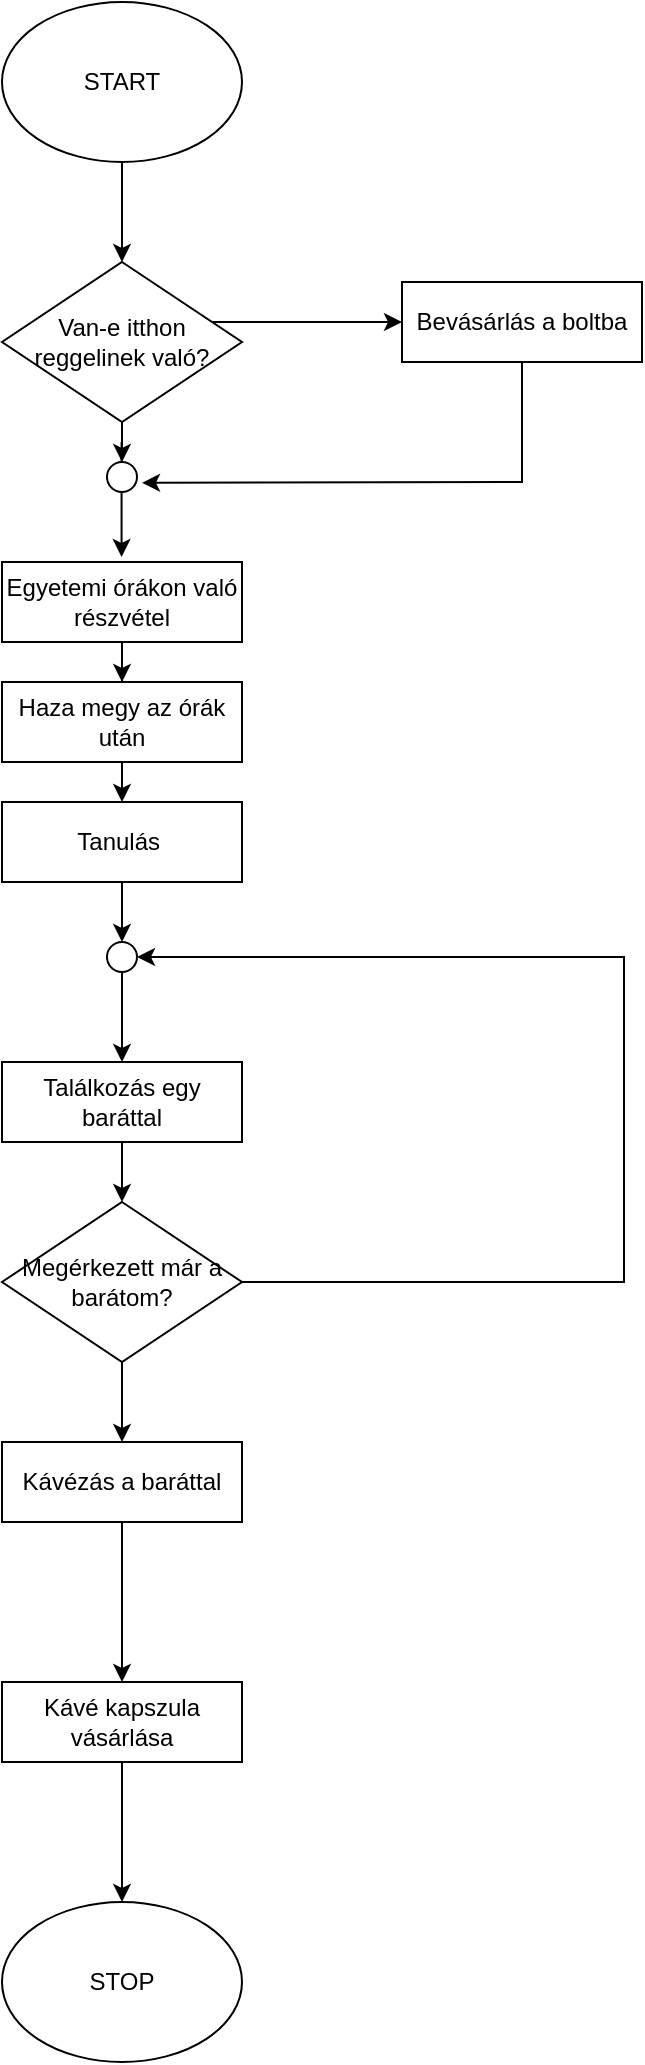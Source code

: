 <mxfile version="24.2.5" type="device">
  <diagram id="C5RBs43oDa-KdzZeNtuy" name="Page-1">
    <mxGraphModel dx="1290" dy="621" grid="1" gridSize="10" guides="1" tooltips="1" connect="1" arrows="1" fold="1" page="1" pageScale="1" pageWidth="827" pageHeight="1169" math="0" shadow="0">
      <root>
        <mxCell id="WIyWlLk6GJQsqaUBKTNV-0" />
        <mxCell id="WIyWlLk6GJQsqaUBKTNV-1" parent="WIyWlLk6GJQsqaUBKTNV-0" />
        <mxCell id="21fjaD3239LamhyVdQgN-15" value="" style="edgeStyle=orthogonalEdgeStyle;rounded=0;orthogonalLoop=1;jettySize=auto;html=1;" parent="WIyWlLk6GJQsqaUBKTNV-1" source="21fjaD3239LamhyVdQgN-0" target="21fjaD3239LamhyVdQgN-2" edge="1">
          <mxGeometry relative="1" as="geometry">
            <Array as="points">
              <mxPoint x="320" y="150" />
              <mxPoint x="320" y="150" />
            </Array>
          </mxGeometry>
        </mxCell>
        <mxCell id="21fjaD3239LamhyVdQgN-0" value="START" style="ellipse;whiteSpace=wrap;html=1;" parent="WIyWlLk6GJQsqaUBKTNV-1" vertex="1">
          <mxGeometry x="260" y="40" width="120" height="80" as="geometry" />
        </mxCell>
        <mxCell id="21fjaD3239LamhyVdQgN-1" value="STOP" style="ellipse;whiteSpace=wrap;html=1;" parent="WIyWlLk6GJQsqaUBKTNV-1" vertex="1">
          <mxGeometry x="260" y="990" width="120" height="80" as="geometry" />
        </mxCell>
        <mxCell id="21fjaD3239LamhyVdQgN-4" value="" style="endArrow=classic;html=1;rounded=0;" parent="WIyWlLk6GJQsqaUBKTNV-1" source="21fjaD3239LamhyVdQgN-2" edge="1">
          <mxGeometry width="50" height="50" relative="1" as="geometry">
            <mxPoint x="319.5" y="120" as="sourcePoint" />
            <mxPoint x="320" y="170" as="targetPoint" />
            <Array as="points" />
          </mxGeometry>
        </mxCell>
        <mxCell id="21fjaD3239LamhyVdQgN-6" value="Bevásárlás a boltba" style="rounded=0;whiteSpace=wrap;html=1;" parent="WIyWlLk6GJQsqaUBKTNV-1" vertex="1">
          <mxGeometry x="460" y="180" width="120" height="40" as="geometry" />
        </mxCell>
        <mxCell id="21fjaD3239LamhyVdQgN-14" value="" style="edgeStyle=orthogonalEdgeStyle;rounded=0;orthogonalLoop=1;jettySize=auto;html=1;" parent="WIyWlLk6GJQsqaUBKTNV-1" source="21fjaD3239LamhyVdQgN-2" target="21fjaD3239LamhyVdQgN-6" edge="1">
          <mxGeometry relative="1" as="geometry">
            <Array as="points">
              <mxPoint x="440" y="200" />
              <mxPoint x="440" y="200" />
            </Array>
          </mxGeometry>
        </mxCell>
        <mxCell id="21fjaD3239LamhyVdQgN-2" value="Van-e itthon reggelinek való?" style="rhombus;whiteSpace=wrap;html=1;" parent="WIyWlLk6GJQsqaUBKTNV-1" vertex="1">
          <mxGeometry x="260" y="170" width="120" height="80" as="geometry" />
        </mxCell>
        <mxCell id="21fjaD3239LamhyVdQgN-10" style="edgeStyle=orthogonalEdgeStyle;rounded=0;orthogonalLoop=1;jettySize=auto;html=1;exitX=0.5;exitY=1;exitDx=0;exitDy=0;" parent="WIyWlLk6GJQsqaUBKTNV-1" source="21fjaD3239LamhyVdQgN-2" target="21fjaD3239LamhyVdQgN-2" edge="1">
          <mxGeometry relative="1" as="geometry" />
        </mxCell>
        <mxCell id="21fjaD3239LamhyVdQgN-22" value="" style="endArrow=classic;html=1;rounded=0;exitX=0.5;exitY=1;exitDx=0;exitDy=0;entryX=1.167;entryY=0.694;entryDx=0;entryDy=0;entryPerimeter=0;" parent="WIyWlLk6GJQsqaUBKTNV-1" source="21fjaD3239LamhyVdQgN-6" target="21fjaD3239LamhyVdQgN-26" edge="1">
          <mxGeometry width="50" height="50" relative="1" as="geometry">
            <mxPoint x="517.5" y="220.0" as="sourcePoint" />
            <mxPoint x="337.5" y="280" as="targetPoint" />
            <Array as="points">
              <mxPoint x="520" y="280" />
            </Array>
          </mxGeometry>
        </mxCell>
        <mxCell id="5m6IoP7JkSzpQee1hl3U-2" value="" style="edgeStyle=orthogonalEdgeStyle;rounded=0;orthogonalLoop=1;jettySize=auto;html=1;" parent="WIyWlLk6GJQsqaUBKTNV-1" edge="1">
          <mxGeometry relative="1" as="geometry">
            <mxPoint x="319.79" y="260" as="sourcePoint" />
            <mxPoint x="319.79" y="317.5" as="targetPoint" />
          </mxGeometry>
        </mxCell>
        <mxCell id="21fjaD3239LamhyVdQgN-26" value="" style="ellipse;whiteSpace=wrap;html=1;aspect=fixed;" parent="WIyWlLk6GJQsqaUBKTNV-1" vertex="1">
          <mxGeometry x="312.5" y="270" width="15" height="15" as="geometry" />
        </mxCell>
        <mxCell id="5m6IoP7JkSzpQee1hl3U-0" value="" style="endArrow=classic;html=1;rounded=0;entryX=0.5;entryY=0;entryDx=0;entryDy=0;" parent="WIyWlLk6GJQsqaUBKTNV-1" target="21fjaD3239LamhyVdQgN-26" edge="1">
          <mxGeometry width="50" height="50" relative="1" as="geometry">
            <mxPoint x="320" y="250" as="sourcePoint" />
            <mxPoint x="430" y="250" as="targetPoint" />
          </mxGeometry>
        </mxCell>
        <mxCell id="5m6IoP7JkSzpQee1hl3U-17" style="edgeStyle=orthogonalEdgeStyle;rounded=0;orthogonalLoop=1;jettySize=auto;html=1;exitX=0.5;exitY=1;exitDx=0;exitDy=0;entryX=0.5;entryY=0;entryDx=0;entryDy=0;" parent="WIyWlLk6GJQsqaUBKTNV-1" source="xd4IatWYd4CiP51wusXg-3" target="5m6IoP7JkSzpQee1hl3U-7" edge="1">
          <mxGeometry relative="1" as="geometry" />
        </mxCell>
        <mxCell id="5m6IoP7JkSzpQee1hl3U-4" value="Tanulás&amp;nbsp;" style="rounded=0;whiteSpace=wrap;html=1;" parent="WIyWlLk6GJQsqaUBKTNV-1" vertex="1">
          <mxGeometry x="260" y="440" width="120" height="40" as="geometry" />
        </mxCell>
        <mxCell id="5m6IoP7JkSzpQee1hl3U-15" style="edgeStyle=orthogonalEdgeStyle;rounded=0;orthogonalLoop=1;jettySize=auto;html=1;exitX=0.5;exitY=1;exitDx=0;exitDy=0;entryX=0.5;entryY=0;entryDx=0;entryDy=0;" parent="WIyWlLk6GJQsqaUBKTNV-1" source="5m6IoP7JkSzpQee1hl3U-5" target="5m6IoP7JkSzpQee1hl3U-4" edge="1">
          <mxGeometry relative="1" as="geometry" />
        </mxCell>
        <mxCell id="5m6IoP7JkSzpQee1hl3U-5" value="Haza megy az órák után" style="rounded=0;whiteSpace=wrap;html=1;" parent="WIyWlLk6GJQsqaUBKTNV-1" vertex="1">
          <mxGeometry x="260" y="380" width="120" height="40" as="geometry" />
        </mxCell>
        <mxCell id="5m6IoP7JkSzpQee1hl3U-12" style="edgeStyle=orthogonalEdgeStyle;rounded=0;orthogonalLoop=1;jettySize=auto;html=1;entryX=0.5;entryY=0;entryDx=0;entryDy=0;" parent="WIyWlLk6GJQsqaUBKTNV-1" source="5m6IoP7JkSzpQee1hl3U-6" target="5m6IoP7JkSzpQee1hl3U-5" edge="1">
          <mxGeometry relative="1" as="geometry" />
        </mxCell>
        <mxCell id="5m6IoP7JkSzpQee1hl3U-6" value="Egyetemi órákon való részvétel" style="rounded=0;whiteSpace=wrap;html=1;" parent="WIyWlLk6GJQsqaUBKTNV-1" vertex="1">
          <mxGeometry x="260" y="320" width="120" height="40" as="geometry" />
        </mxCell>
        <mxCell id="g2wtnyzpPrb5sZIEy6jY-2" value="" style="edgeStyle=orthogonalEdgeStyle;rounded=0;orthogonalLoop=1;jettySize=auto;html=1;" parent="WIyWlLk6GJQsqaUBKTNV-1" source="5m6IoP7JkSzpQee1hl3U-8" target="5m6IoP7JkSzpQee1hl3U-9" edge="1">
          <mxGeometry relative="1" as="geometry" />
        </mxCell>
        <mxCell id="5m6IoP7JkSzpQee1hl3U-8" value="Kávézás a baráttal" style="rounded=0;whiteSpace=wrap;html=1;" parent="WIyWlLk6GJQsqaUBKTNV-1" vertex="1">
          <mxGeometry x="260" y="760" width="120" height="40" as="geometry" />
        </mxCell>
        <mxCell id="g2wtnyzpPrb5sZIEy6jY-3" value="" style="edgeStyle=orthogonalEdgeStyle;rounded=0;orthogonalLoop=1;jettySize=auto;html=1;" parent="WIyWlLk6GJQsqaUBKTNV-1" source="5m6IoP7JkSzpQee1hl3U-9" target="21fjaD3239LamhyVdQgN-1" edge="1">
          <mxGeometry relative="1" as="geometry" />
        </mxCell>
        <mxCell id="5m6IoP7JkSzpQee1hl3U-9" value="Kávé kapszula vásárlása" style="rounded=0;whiteSpace=wrap;html=1;" parent="WIyWlLk6GJQsqaUBKTNV-1" vertex="1">
          <mxGeometry x="260" y="880" width="120" height="40" as="geometry" />
        </mxCell>
        <mxCell id="g2wtnyzpPrb5sZIEy6jY-1" value="" style="edgeStyle=orthogonalEdgeStyle;rounded=0;orthogonalLoop=1;jettySize=auto;html=1;" parent="WIyWlLk6GJQsqaUBKTNV-1" source="5m6IoP7JkSzpQee1hl3U-11" target="5m6IoP7JkSzpQee1hl3U-8" edge="1">
          <mxGeometry relative="1" as="geometry" />
        </mxCell>
        <mxCell id="5m6IoP7JkSzpQee1hl3U-11" value="Megérkezett már a barátom?" style="rhombus;whiteSpace=wrap;html=1;" parent="WIyWlLk6GJQsqaUBKTNV-1" vertex="1">
          <mxGeometry x="260" y="640" width="120" height="80" as="geometry" />
        </mxCell>
        <mxCell id="5m6IoP7JkSzpQee1hl3U-21" value="" style="edgeStyle=orthogonalEdgeStyle;rounded=0;orthogonalLoop=1;jettySize=auto;html=1;" parent="WIyWlLk6GJQsqaUBKTNV-1" source="5m6IoP7JkSzpQee1hl3U-7" target="5m6IoP7JkSzpQee1hl3U-11" edge="1">
          <mxGeometry relative="1" as="geometry" />
        </mxCell>
        <mxCell id="xd4IatWYd4CiP51wusXg-6" style="edgeStyle=orthogonalEdgeStyle;rounded=0;orthogonalLoop=1;jettySize=auto;html=1;entryX=1;entryY=0.5;entryDx=0;entryDy=0;exitX=1;exitY=0.5;exitDx=0;exitDy=0;" parent="WIyWlLk6GJQsqaUBKTNV-1" source="5m6IoP7JkSzpQee1hl3U-11" target="xd4IatWYd4CiP51wusXg-3" edge="1">
          <mxGeometry relative="1" as="geometry">
            <mxPoint x="570" y="530" as="targetPoint" />
            <Array as="points">
              <mxPoint x="571" y="680" />
              <mxPoint x="571" y="518" />
            </Array>
          </mxGeometry>
        </mxCell>
        <mxCell id="5m6IoP7JkSzpQee1hl3U-7" value="Találkozás egy baráttal" style="rounded=0;whiteSpace=wrap;html=1;" parent="WIyWlLk6GJQsqaUBKTNV-1" vertex="1">
          <mxGeometry x="260" y="570" width="120" height="40" as="geometry" />
        </mxCell>
        <mxCell id="xd4IatWYd4CiP51wusXg-4" value="" style="edgeStyle=orthogonalEdgeStyle;rounded=0;orthogonalLoop=1;jettySize=auto;html=1;exitX=0.5;exitY=1;exitDx=0;exitDy=0;entryX=0.5;entryY=0;entryDx=0;entryDy=0;" parent="WIyWlLk6GJQsqaUBKTNV-1" source="5m6IoP7JkSzpQee1hl3U-4" target="xd4IatWYd4CiP51wusXg-3" edge="1">
          <mxGeometry relative="1" as="geometry">
            <mxPoint x="320" y="480" as="sourcePoint" />
            <mxPoint x="320" y="570" as="targetPoint" />
          </mxGeometry>
        </mxCell>
        <mxCell id="xd4IatWYd4CiP51wusXg-3" value="" style="ellipse;whiteSpace=wrap;html=1;aspect=fixed;" parent="WIyWlLk6GJQsqaUBKTNV-1" vertex="1">
          <mxGeometry x="312.5" y="510" width="15" height="15" as="geometry" />
        </mxCell>
      </root>
    </mxGraphModel>
  </diagram>
</mxfile>
